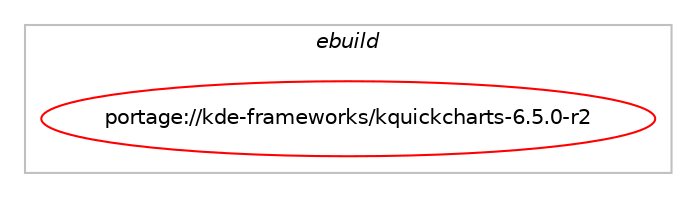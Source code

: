 digraph prolog {

# *************
# Graph options
# *************

newrank=true;
concentrate=true;
compound=true;
graph [rankdir=LR,fontname=Helvetica,fontsize=10,ranksep=1.5];#, ranksep=2.5, nodesep=0.2];
edge  [arrowhead=vee];
node  [fontname=Helvetica,fontsize=10];

# **********
# The ebuild
# **********

subgraph cluster_leftcol {
color=gray;
label=<<i>ebuild</i>>;
id [label="portage://kde-frameworks/kquickcharts-6.5.0-r2", color=red, width=4, href="../kde-frameworks/kquickcharts-6.5.0-r2.svg"];
}

# ****************
# The dependencies
# ****************

subgraph cluster_midcol {
color=gray;
label=<<i>dependencies</i>>;
subgraph cluster_compile {
fillcolor="#eeeeee";
style=filled;
label=<<i>compile</i>>;
# *** BEGIN UNKNOWN DEPENDENCY TYPE (TODO) ***
# id -> equal(use_conditional_group(positive,examples,portage://kde-frameworks/kquickcharts-6.5.0-r2,[package_dependency(portage://kde-frameworks/kquickcharts-6.5.0-r2,install,no,dev-qt,qtbase,greaterequal,[6.6.2,,,6.6.2],[slot(6)],[use(enable(widgets),none)]),package_dependency(portage://kde-frameworks/kquickcharts-6.5.0-r2,install,no,kde-frameworks,kdeclarative,equal,[6.5*,,,6.5*],[slot(6)],[]),package_dependency(portage://kde-frameworks/kquickcharts-6.5.0-r2,install,no,kde-frameworks,kirigami,equal,[6.5*,,,6.5*],[slot(6)],[])]))
# *** END UNKNOWN DEPENDENCY TYPE (TODO) ***

# *** BEGIN UNKNOWN DEPENDENCY TYPE (TODO) ***
# id -> equal(package_dependency(portage://kde-frameworks/kquickcharts-6.5.0-r2,install,no,dev-qt,qtbase,greaterequal,[6.6.2,,,6.6.2],[slot(6)],[use(enable(gui),none)]))
# *** END UNKNOWN DEPENDENCY TYPE (TODO) ***

# *** BEGIN UNKNOWN DEPENDENCY TYPE (TODO) ***
# id -> equal(package_dependency(portage://kde-frameworks/kquickcharts-6.5.0-r2,install,no,dev-qt,qtbase,none,[,,],[slot(6)],[]))
# *** END UNKNOWN DEPENDENCY TYPE (TODO) ***

# *** BEGIN UNKNOWN DEPENDENCY TYPE (TODO) ***
# id -> equal(package_dependency(portage://kde-frameworks/kquickcharts-6.5.0-r2,install,no,dev-qt,qtdeclarative,greaterequal,[6.6.2,,,6.6.2],[slot(6)],[]))
# *** END UNKNOWN DEPENDENCY TYPE (TODO) ***

}
subgraph cluster_compileandrun {
fillcolor="#eeeeee";
style=filled;
label=<<i>compile and run</i>>;
}
subgraph cluster_run {
fillcolor="#eeeeee";
style=filled;
label=<<i>run</i>>;
# *** BEGIN UNKNOWN DEPENDENCY TYPE (TODO) ***
# id -> equal(use_conditional_group(positive,examples,portage://kde-frameworks/kquickcharts-6.5.0-r2,[package_dependency(portage://kde-frameworks/kquickcharts-6.5.0-r2,run,no,dev-qt,qtbase,greaterequal,[6.6.2,,,6.6.2],[slot(6)],[use(enable(widgets),none)]),package_dependency(portage://kde-frameworks/kquickcharts-6.5.0-r2,run,no,kde-frameworks,kdeclarative,equal,[6.5*,,,6.5*],[slot(6)],[]),package_dependency(portage://kde-frameworks/kquickcharts-6.5.0-r2,run,no,kde-frameworks,kirigami,equal,[6.5*,,,6.5*],[slot(6)],[])]))
# *** END UNKNOWN DEPENDENCY TYPE (TODO) ***

# *** BEGIN UNKNOWN DEPENDENCY TYPE (TODO) ***
# id -> equal(use_conditional_group(positive,examples,portage://kde-frameworks/kquickcharts-6.5.0-r2,[package_dependency(portage://kde-frameworks/kquickcharts-6.5.0-r2,run,weak,kde-frameworks,kquickcharts,none,[,,],[slot(5)],[use(enable(examples),negative)])]))
# *** END UNKNOWN DEPENDENCY TYPE (TODO) ***

# *** BEGIN UNKNOWN DEPENDENCY TYPE (TODO) ***
# id -> equal(package_dependency(portage://kde-frameworks/kquickcharts-6.5.0-r2,run,no,dev-qt,qtbase,greaterequal,[6.6.2,,,6.6.2],[slot(6)],[use(enable(gui),none)]))
# *** END UNKNOWN DEPENDENCY TYPE (TODO) ***

# *** BEGIN UNKNOWN DEPENDENCY TYPE (TODO) ***
# id -> equal(package_dependency(portage://kde-frameworks/kquickcharts-6.5.0-r2,run,no,dev-qt,qtbase,none,[,,],[slot(6)],[]))
# *** END UNKNOWN DEPENDENCY TYPE (TODO) ***

# *** BEGIN UNKNOWN DEPENDENCY TYPE (TODO) ***
# id -> equal(package_dependency(portage://kde-frameworks/kquickcharts-6.5.0-r2,run,no,dev-qt,qtdeclarative,greaterequal,[6.6.2,,,6.6.2],[slot(6)],[]))
# *** END UNKNOWN DEPENDENCY TYPE (TODO) ***

# *** BEGIN UNKNOWN DEPENDENCY TYPE (TODO) ***
# id -> equal(package_dependency(portage://kde-frameworks/kquickcharts-6.5.0-r2,run,no,kde-frameworks,kf-env,greaterequal,[6,,,6],[],[]))
# *** END UNKNOWN DEPENDENCY TYPE (TODO) ***

}
}

# **************
# The candidates
# **************

subgraph cluster_choices {
rank=same;
color=gray;
label=<<i>candidates</i>>;

}

}
